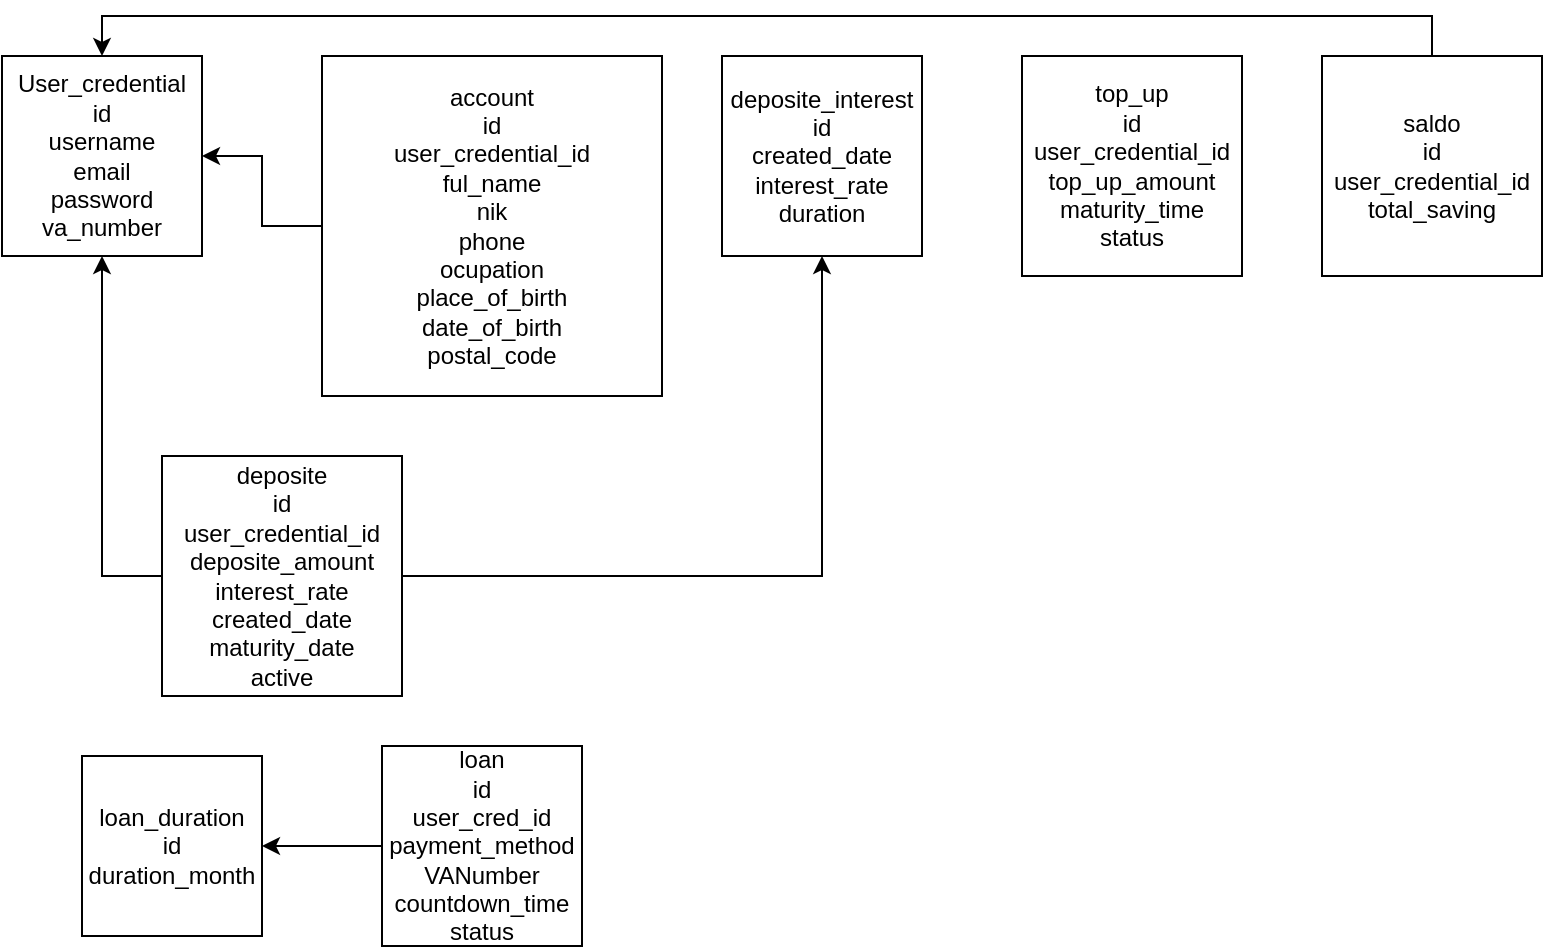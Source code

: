 <mxfile version="21.7.4" type="github">
  <diagram name="Page-1" id="IRqSY0UORqlvK6jRo1As">
    <mxGraphModel dx="880" dy="446" grid="1" gridSize="10" guides="1" tooltips="1" connect="1" arrows="1" fold="1" page="1" pageScale="1" pageWidth="850" pageHeight="1100" math="0" shadow="0">
      <root>
        <mxCell id="0" />
        <mxCell id="1" parent="0" />
        <mxCell id="sOJzw8-aGb0DBQRZUdF_-1" value="User_credential&lt;br&gt;id&lt;br&gt;username&lt;br&gt;email&lt;br&gt;password&lt;br&gt;va_number" style="whiteSpace=wrap;html=1;aspect=fixed;" vertex="1" parent="1">
          <mxGeometry x="50" y="50" width="100" height="100" as="geometry" />
        </mxCell>
        <mxCell id="sOJzw8-aGb0DBQRZUdF_-3" value="" style="edgeStyle=orthogonalEdgeStyle;rounded=0;orthogonalLoop=1;jettySize=auto;html=1;" edge="1" parent="1" source="sOJzw8-aGb0DBQRZUdF_-2" target="sOJzw8-aGb0DBQRZUdF_-1">
          <mxGeometry relative="1" as="geometry" />
        </mxCell>
        <mxCell id="sOJzw8-aGb0DBQRZUdF_-2" value="account&lt;br&gt;id&lt;br&gt;user_credential_id&lt;br&gt;ful_name&lt;br&gt;nik&lt;br&gt;phone&lt;br&gt;ocupation&lt;br&gt;place_of_birth&lt;br&gt;date_of_birth&lt;br&gt;postal_code" style="whiteSpace=wrap;html=1;aspect=fixed;" vertex="1" parent="1">
          <mxGeometry x="210" y="50" width="170" height="170" as="geometry" />
        </mxCell>
        <mxCell id="sOJzw8-aGb0DBQRZUdF_-8" style="edgeStyle=orthogonalEdgeStyle;rounded=0;orthogonalLoop=1;jettySize=auto;html=1;exitX=0;exitY=0.5;exitDx=0;exitDy=0;" edge="1" parent="1" source="sOJzw8-aGb0DBQRZUdF_-4" target="sOJzw8-aGb0DBQRZUdF_-1">
          <mxGeometry relative="1" as="geometry" />
        </mxCell>
        <mxCell id="sOJzw8-aGb0DBQRZUdF_-9" style="edgeStyle=orthogonalEdgeStyle;rounded=0;orthogonalLoop=1;jettySize=auto;html=1;exitX=1;exitY=0.5;exitDx=0;exitDy=0;entryX=0.5;entryY=1;entryDx=0;entryDy=0;" edge="1" parent="1" source="sOJzw8-aGb0DBQRZUdF_-4" target="sOJzw8-aGb0DBQRZUdF_-6">
          <mxGeometry relative="1" as="geometry" />
        </mxCell>
        <mxCell id="sOJzw8-aGb0DBQRZUdF_-4" value="deposite&lt;br&gt;id&lt;br&gt;user_credential_id&lt;br&gt;deposite_amount&lt;br&gt;interest_rate&lt;br&gt;created_date&lt;br&gt;maturity_date&lt;br&gt;active" style="whiteSpace=wrap;html=1;aspect=fixed;" vertex="1" parent="1">
          <mxGeometry x="130" y="250" width="120" height="120" as="geometry" />
        </mxCell>
        <mxCell id="sOJzw8-aGb0DBQRZUdF_-6" value="deposite_interest&lt;br&gt;id&lt;br&gt;created_date&lt;br&gt;interest_rate&lt;br&gt;duration" style="whiteSpace=wrap;html=1;aspect=fixed;" vertex="1" parent="1">
          <mxGeometry x="410" y="50" width="100" height="100" as="geometry" />
        </mxCell>
        <mxCell id="sOJzw8-aGb0DBQRZUdF_-10" value="top_up&lt;br&gt;id&lt;br&gt;user_credential_id&lt;br&gt;top_up_amount&lt;br&gt;maturity_time&lt;br&gt;status" style="whiteSpace=wrap;html=1;aspect=fixed;" vertex="1" parent="1">
          <mxGeometry x="560" y="50" width="110" height="110" as="geometry" />
        </mxCell>
        <mxCell id="sOJzw8-aGb0DBQRZUdF_-12" style="edgeStyle=orthogonalEdgeStyle;rounded=0;orthogonalLoop=1;jettySize=auto;html=1;exitX=0.5;exitY=0;exitDx=0;exitDy=0;entryX=0.5;entryY=0;entryDx=0;entryDy=0;" edge="1" parent="1" source="sOJzw8-aGb0DBQRZUdF_-11" target="sOJzw8-aGb0DBQRZUdF_-1">
          <mxGeometry relative="1" as="geometry" />
        </mxCell>
        <mxCell id="sOJzw8-aGb0DBQRZUdF_-11" value="saldo&lt;br&gt;id&lt;br&gt;user_credential_id&lt;br&gt;total_saving" style="whiteSpace=wrap;html=1;aspect=fixed;" vertex="1" parent="1">
          <mxGeometry x="710" y="50" width="110" height="110" as="geometry" />
        </mxCell>
        <mxCell id="sOJzw8-aGb0DBQRZUdF_-13" value="loan_duration&lt;br&gt;id&lt;br&gt;duration_month" style="whiteSpace=wrap;html=1;aspect=fixed;" vertex="1" parent="1">
          <mxGeometry x="90" y="400" width="90" height="90" as="geometry" />
        </mxCell>
        <mxCell id="sOJzw8-aGb0DBQRZUdF_-15" value="" style="edgeStyle=orthogonalEdgeStyle;rounded=0;orthogonalLoop=1;jettySize=auto;html=1;" edge="1" parent="1" source="sOJzw8-aGb0DBQRZUdF_-14" target="sOJzw8-aGb0DBQRZUdF_-13">
          <mxGeometry relative="1" as="geometry" />
        </mxCell>
        <mxCell id="sOJzw8-aGb0DBQRZUdF_-14" value="loan&lt;br&gt;id&lt;br&gt;user_cred_id&lt;br&gt;payment_method&lt;br&gt;VANumber&lt;br&gt;countdown_time&lt;br&gt;status" style="whiteSpace=wrap;html=1;aspect=fixed;" vertex="1" parent="1">
          <mxGeometry x="240" y="395" width="100" height="100" as="geometry" />
        </mxCell>
      </root>
    </mxGraphModel>
  </diagram>
</mxfile>
